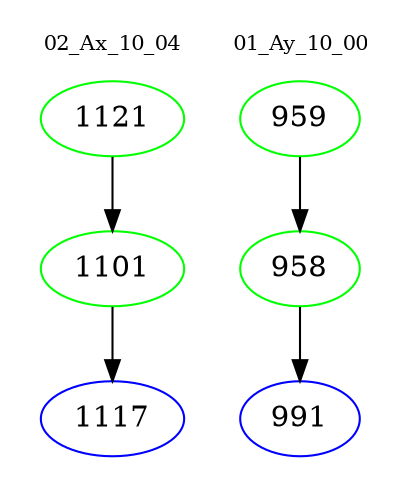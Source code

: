 digraph{
subgraph cluster_0 {
color = white
label = "02_Ax_10_04";
fontsize=10;
T0_1121 [label="1121", color="green"]
T0_1121 -> T0_1101 [color="black"]
T0_1101 [label="1101", color="green"]
T0_1101 -> T0_1117 [color="black"]
T0_1117 [label="1117", color="blue"]
}
subgraph cluster_1 {
color = white
label = "01_Ay_10_00";
fontsize=10;
T1_959 [label="959", color="green"]
T1_959 -> T1_958 [color="black"]
T1_958 [label="958", color="green"]
T1_958 -> T1_991 [color="black"]
T1_991 [label="991", color="blue"]
}
}
